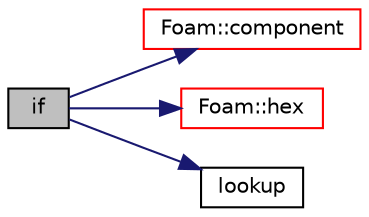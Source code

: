 digraph "if"
{
  bgcolor="transparent";
  edge [fontname="Helvetica",fontsize="10",labelfontname="Helvetica",labelfontsize="10"];
  node [fontname="Helvetica",fontsize="10",shape=record];
  rankdir="LR";
  Node41 [label="if",height=0.2,width=0.4,color="black", fillcolor="grey75", style="filled", fontcolor="black"];
  Node41 -> Node42 [color="midnightblue",fontsize="10",style="solid",fontname="Helvetica"];
  Node42 [label="Foam::component",height=0.2,width=0.4,color="red",URL="$a21851.html#a38788135ad21a6daaf3af2a761b33508"];
  Node41 -> Node44 [color="midnightblue",fontsize="10",style="solid",fontname="Helvetica"];
  Node44 [label="Foam::hex",height=0.2,width=0.4,color="red",URL="$a21851.html#a4ddae43d14dd72d6b0cd9ab61fe4e04e"];
  Node41 -> Node49 [color="midnightblue",fontsize="10",style="solid",fontname="Helvetica"];
  Node49 [label="lookup",height=0.2,width=0.4,color="black",URL="$a21791.html#aa12e10d2264a98b7f09469676a073768"];
}
